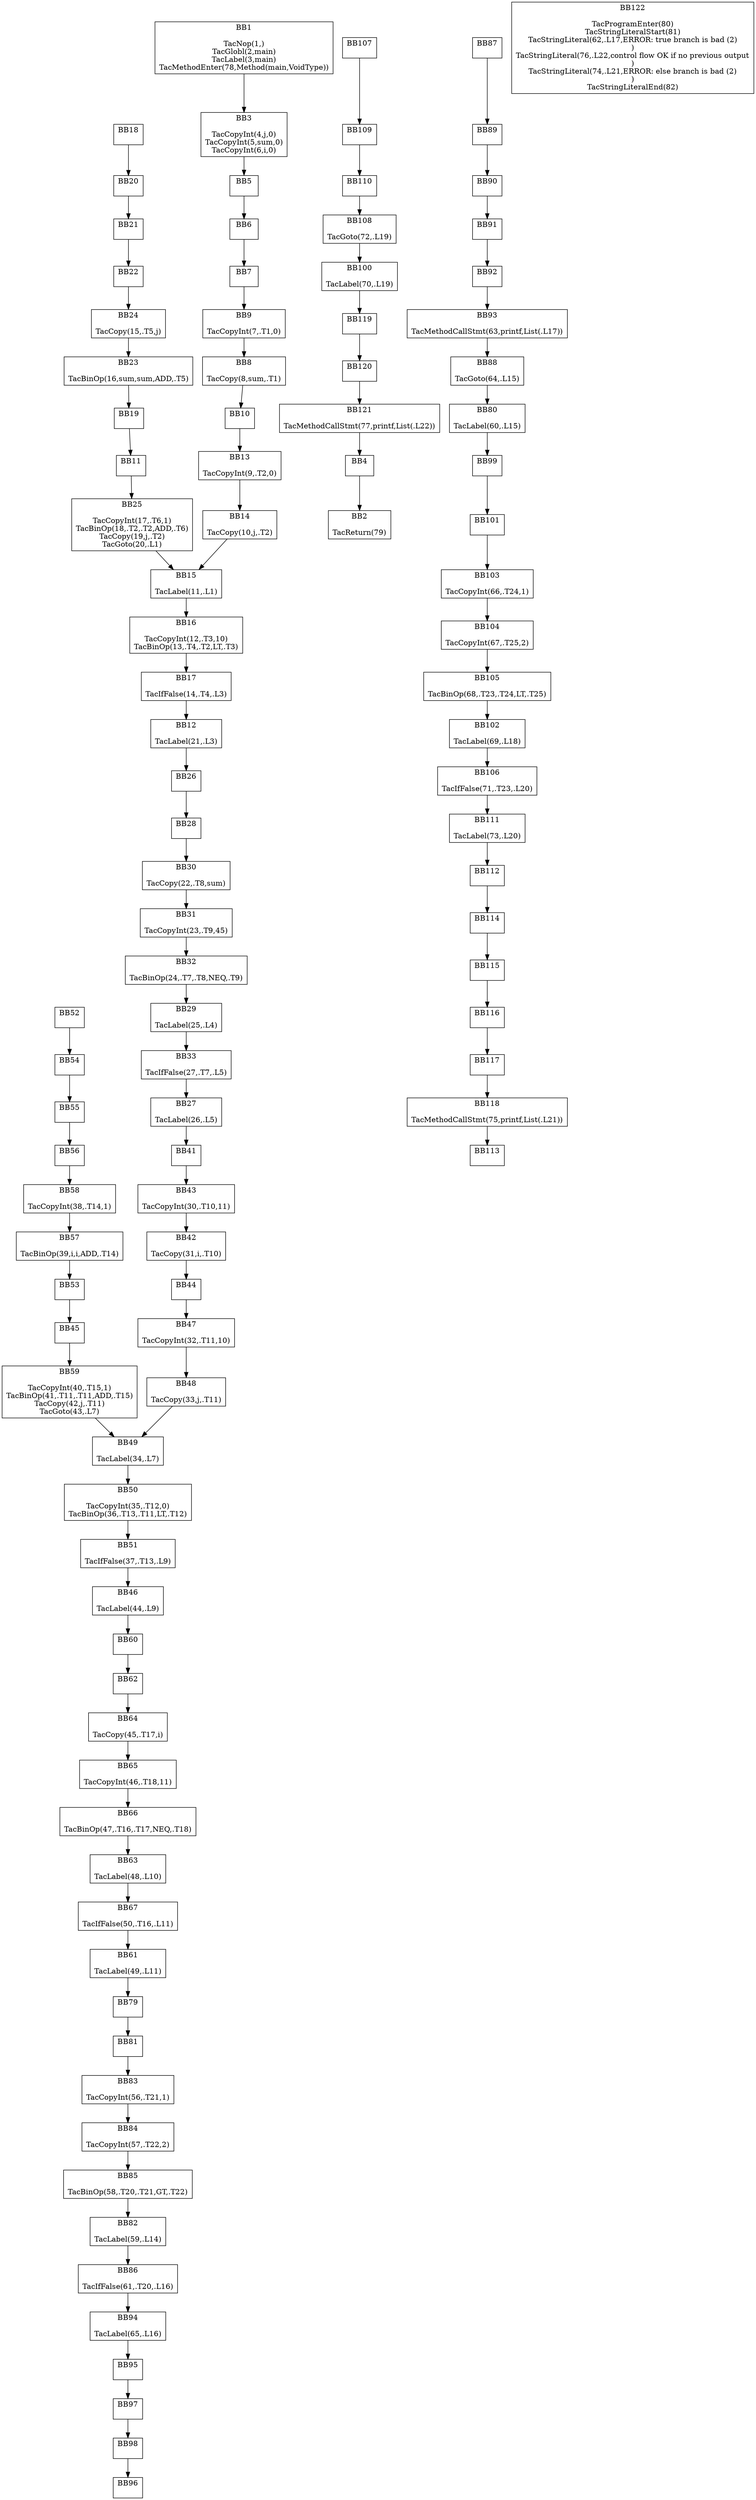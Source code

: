 digraph G {
	BB3 [shape=box,label="BB3\n\nTacCopyInt(4,j,0)\nTacCopyInt(5,sum,0)\nTacCopyInt(6,i,0)"];
	BB3 -> BB5;
	BB2 [shape=box,label="BB2\n\nTacReturn(79)"];
	BB58 [shape=box,label="BB58\n\nTacCopyInt(38,.T14,1)"];
	BB58 -> BB57;
	BB26 [shape=box,label="BB26\n\n"];
	BB26 -> BB28;
	BB120 [shape=box,label="BB120\n\n"];
	BB120 -> BB121;
	BB88 [shape=box,label="BB88\n\nTacGoto(64,.L15)"];
	BB88 -> BB80;
	BB19 [shape=box,label="BB19\n\n"];
	BB19 -> BB11;
	BB66 [shape=box,label="BB66\n\nTacBinOp(47,.T16,.T17,NEQ,.T18)"];
	BB66 -> BB63;
	BB99 [shape=box,label="BB99\n\n"];
	BB99 -> BB101;
	BB48 [shape=box,label="BB48\n\nTacCopy(33,j,.T11)"];
	BB48 -> BB49;
	BB116 [shape=box,label="BB116\n\n"];
	BB116 -> BB117;
	BB118 [shape=box,label="BB118\n\nTacMethodCallStmt(75,printf,List(.L21))"];
	BB118 -> BB113;
	BB106 [shape=box,label="BB106\n\nTacIfFalse(71,.T23,.L20)"];
	BB106 -> BB111;
	BB22 [shape=box,label="BB22\n\n"];
	BB22 -> BB24;
	BB113 [shape=box,label="BB113\n\n"];
	BB16 [shape=box,label="BB16\n\nTacCopyInt(12,.T3,10)\nTacBinOp(13,.T4,.T2,LT,.T3)"];
	BB16 -> BB17;
	BB102 [shape=box,label="BB102\n\nTacLabel(69,.L18)"];
	BB102 -> BB106;
	BB45 [shape=box,label="BB45\n\n"];
	BB45 -> BB59;
	BB107 [shape=box,label="BB107\n\n"];
	BB107 -> BB109;
	BB90 [shape=box,label="BB90\n\n"];
	BB90 -> BB91;
	BB10 [shape=box,label="BB10\n\n"];
	BB10 -> BB13;
	BB105 [shape=box,label="BB105\n\nTacBinOp(68,.T23,.T24,LT,.T25)"];
	BB105 -> BB102;
	BB29 [shape=box,label="BB29\n\nTacLabel(25,.L4)"];
	BB29 -> BB33;
	BB94 [shape=box,label="BB94\n\nTacLabel(65,.L16)"];
	BB94 -> BB95;
	BB117 [shape=box,label="BB117\n\n"];
	BB117 -> BB118;
	BB55 [shape=box,label="BB55\n\n"];
	BB55 -> BB56;
	BB109 [shape=box,label="BB109\n\n"];
	BB109 -> BB110;
	BB47 [shape=box,label="BB47\n\nTacCopyInt(32,.T11,10)"];
	BB47 -> BB48;
	BB25 [shape=box,label="BB25\n\nTacCopyInt(17,.T6,1)\nTacBinOp(18,.T2,.T2,ADD,.T6)\nTacCopy(19,j,.T2)\nTacGoto(20,.L1)"];
	BB25 -> BB15;
	BB1 [shape=box,label="BB1\n\nTacNop(1,)\nTacGlobl(2,main)\nTacLabel(3,main)\nTacMethodEnter(78,Method(main,VoidType))"];
	BB1 -> BB3;
	BB83 [shape=box,label="BB83\n\nTacCopyInt(56,.T21,1)"];
	BB83 -> BB84;
	BB23 [shape=box,label="BB23\n\nTacBinOp(16,sum,sum,ADD,.T5)"];
	BB23 -> BB19;
	BB28 [shape=box,label="BB28\n\n"];
	BB28 -> BB30;
	BB89 [shape=box,label="BB89\n\n"];
	BB89 -> BB90;
	BB6 [shape=box,label="BB6\n\n"];
	BB6 -> BB7;
	BB61 [shape=box,label="BB61\n\nTacLabel(49,.L11)"];
	BB61 -> BB79;
	BB67 [shape=box,label="BB67\n\nTacIfFalse(50,.T16,.L11)"];
	BB67 -> BB61;
	BB46 [shape=box,label="BB46\n\nTacLabel(44,.L9)"];
	BB46 -> BB60;
	BB50 [shape=box,label="BB50\n\nTacCopyInt(35,.T12,0)\nTacBinOp(36,.T13,.T11,LT,.T12)"];
	BB50 -> BB51;
	BB121 [shape=box,label="BB121\n\nTacMethodCallStmt(77,printf,List(.L22))"];
	BB121 -> BB4;
	BB7 [shape=box,label="BB7\n\n"];
	BB7 -> BB9;
	BB110 [shape=box,label="BB110\n\n"];
	BB110 -> BB108;
	BB60 [shape=box,label="BB60\n\n"];
	BB60 -> BB62;
	BB84 [shape=box,label="BB84\n\nTacCopyInt(57,.T22,2)"];
	BB84 -> BB85;
	BB95 [shape=box,label="BB95\n\n"];
	BB95 -> BB97;
	BB82 [shape=box,label="BB82\n\nTacLabel(59,.L14)"];
	BB82 -> BB86;
	BB24 [shape=box,label="BB24\n\nTacCopy(15,.T5,j)"];
	BB24 -> BB23;
	BB56 [shape=box,label="BB56\n\n"];
	BB56 -> BB58;
	BB114 [shape=box,label="BB114\n\n"];
	BB114 -> BB115;
	BB93 [shape=box,label="BB93\n\nTacMethodCallStmt(63,printf,List(.L17))"];
	BB93 -> BB88;
	BB13 [shape=box,label="BB13\n\nTacCopyInt(9,.T2,0)"];
	BB13 -> BB14;
	BB79 [shape=box,label="BB79\n\n"];
	BB79 -> BB81;
	BB5 [shape=box,label="BB5\n\n"];
	BB5 -> BB6;
	BB62 [shape=box,label="BB62\n\n"];
	BB62 -> BB64;
	BB100 [shape=box,label="BB100\n\nTacLabel(70,.L19)"];
	BB100 -> BB119;
	BB30 [shape=box,label="BB30\n\nTacCopy(22,.T8,sum)"];
	BB30 -> BB31;
	BB85 [shape=box,label="BB85\n\nTacBinOp(58,.T20,.T21,GT,.T22)"];
	BB85 -> BB82;
	BB32 [shape=box,label="BB32\n\nTacBinOp(24,.T7,.T8,NEQ,.T9)"];
	BB32 -> BB29;
	BB111 [shape=box,label="BB111\n\nTacLabel(73,.L20)"];
	BB111 -> BB112;
	BB31 [shape=box,label="BB31\n\nTacCopyInt(23,.T9,45)"];
	BB31 -> BB32;
	BB20 [shape=box,label="BB20\n\n"];
	BB20 -> BB21;
	BB51 [shape=box,label="BB51\n\nTacIfFalse(37,.T13,.L9)"];
	BB51 -> BB46;
	BB122 [shape=box,label="BB122\n\nTacProgramEnter(80)\nTacStringLiteralStart(81)\nTacStringLiteral(62,.L17,ERROR: true branch is bad (2)\n)\nTacStringLiteral(76,.L22,control flow OK if no previous output\n)\nTacStringLiteral(74,.L21,ERROR: else branch is bad (2)\n)\nTacStringLiteralEnd(82)"];
	BB41 [shape=box,label="BB41\n\n"];
	BB41 -> BB43;
	BB17 [shape=box,label="BB17\n\nTacIfFalse(14,.T4,.L3)"];
	BB17 -> BB12;
	BB92 [shape=box,label="BB92\n\n"];
	BB92 -> BB93;
	BB42 [shape=box,label="BB42\n\nTacCopy(31,i,.T10)"];
	BB42 -> BB44;
	BB12 [shape=box,label="BB12\n\nTacLabel(21,.L3)"];
	BB12 -> BB26;
	BB57 [shape=box,label="BB57\n\nTacBinOp(39,i,i,ADD,.T14)"];
	BB57 -> BB53;
	BB81 [shape=box,label="BB81\n\n"];
	BB81 -> BB83;
	BB103 [shape=box,label="BB103\n\nTacCopyInt(66,.T24,1)"];
	BB103 -> BB104;
	BB14 [shape=box,label="BB14\n\nTacCopy(10,j,.T2)"];
	BB14 -> BB15;
	BB8 [shape=box,label="BB8\n\nTacCopy(8,sum,.T1)"];
	BB8 -> BB10;
	BB96 [shape=box,label="BB96\n\n"];
	BB65 [shape=box,label="BB65\n\nTacCopyInt(46,.T18,11)"];
	BB65 -> BB66;
	BB53 [shape=box,label="BB53\n\n"];
	BB53 -> BB45;
	BB98 [shape=box,label="BB98\n\n"];
	BB98 -> BB96;
	BB59 [shape=box,label="BB59\n\nTacCopyInt(40,.T15,1)\nTacBinOp(41,.T11,.T11,ADD,.T15)\nTacCopy(42,j,.T11)\nTacGoto(43,.L7)"];
	BB59 -> BB49;
	BB119 [shape=box,label="BB119\n\n"];
	BB119 -> BB120;
	BB18 [shape=box,label="BB18\n\n"];
	BB18 -> BB20;
	BB4 [shape=box,label="BB4\n\n"];
	BB4 -> BB2;
	BB43 [shape=box,label="BB43\n\nTacCopyInt(30,.T10,11)"];
	BB43 -> BB42;
	BB63 [shape=box,label="BB63\n\nTacLabel(48,.L10)"];
	BB63 -> BB67;
	BB115 [shape=box,label="BB115\n\n"];
	BB115 -> BB116;
	BB21 [shape=box,label="BB21\n\n"];
	BB21 -> BB22;
	BB49 [shape=box,label="BB49\n\nTacLabel(34,.L7)"];
	BB49 -> BB50;
	BB101 [shape=box,label="BB101\n\n"];
	BB101 -> BB103;
	BB112 [shape=box,label="BB112\n\n"];
	BB112 -> BB114;
	BB87 [shape=box,label="BB87\n\n"];
	BB87 -> BB89;
	BB27 [shape=box,label="BB27\n\nTacLabel(26,.L5)"];
	BB27 -> BB41;
	BB86 [shape=box,label="BB86\n\nTacIfFalse(61,.T20,.L16)"];
	BB86 -> BB94;
	BB33 [shape=box,label="BB33\n\nTacIfFalse(27,.T7,.L5)"];
	BB33 -> BB27;
	BB9 [shape=box,label="BB9\n\nTacCopyInt(7,.T1,0)"];
	BB9 -> BB8;
	BB104 [shape=box,label="BB104\n\nTacCopyInt(67,.T25,2)"];
	BB104 -> BB105;
	BB91 [shape=box,label="BB91\n\n"];
	BB91 -> BB92;
	BB11 [shape=box,label="BB11\n\n"];
	BB11 -> BB25;
	BB80 [shape=box,label="BB80\n\nTacLabel(60,.L15)"];
	BB80 -> BB99;
	BB97 [shape=box,label="BB97\n\n"];
	BB97 -> BB98;
	BB52 [shape=box,label="BB52\n\n"];
	BB52 -> BB54;
	BB54 [shape=box,label="BB54\n\n"];
	BB54 -> BB55;
	BB44 [shape=box,label="BB44\n\n"];
	BB44 -> BB47;
	BB108 [shape=box,label="BB108\n\nTacGoto(72,.L19)"];
	BB108 -> BB100;
	BB64 [shape=box,label="BB64\n\nTacCopy(45,.T17,i)"];
	BB64 -> BB65;
	BB15 [shape=box,label="BB15\n\nTacLabel(11,.L1)"];
	BB15 -> BB16;
}
